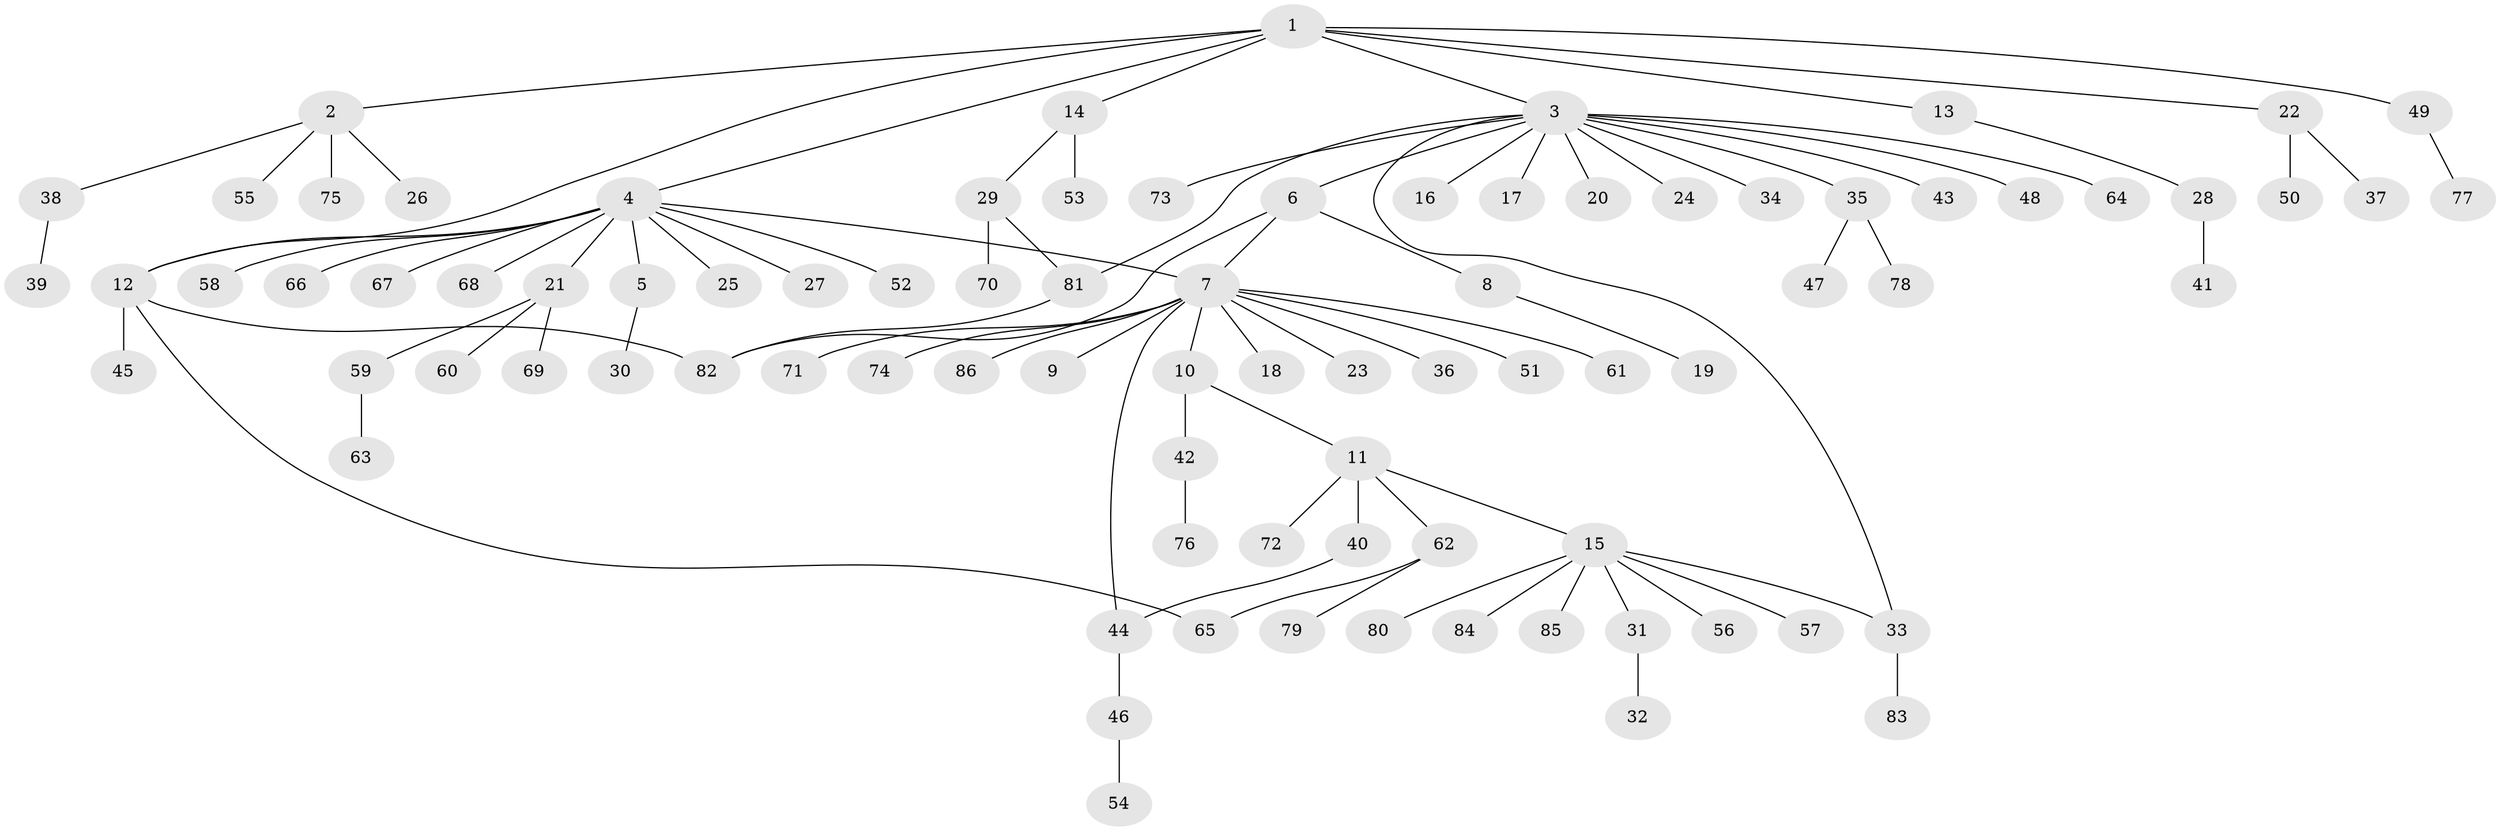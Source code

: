 // Generated by graph-tools (version 1.1) at 2025/48/03/09/25 04:48:26]
// undirected, 86 vertices, 93 edges
graph export_dot {
graph [start="1"]
  node [color=gray90,style=filled];
  1;
  2;
  3;
  4;
  5;
  6;
  7;
  8;
  9;
  10;
  11;
  12;
  13;
  14;
  15;
  16;
  17;
  18;
  19;
  20;
  21;
  22;
  23;
  24;
  25;
  26;
  27;
  28;
  29;
  30;
  31;
  32;
  33;
  34;
  35;
  36;
  37;
  38;
  39;
  40;
  41;
  42;
  43;
  44;
  45;
  46;
  47;
  48;
  49;
  50;
  51;
  52;
  53;
  54;
  55;
  56;
  57;
  58;
  59;
  60;
  61;
  62;
  63;
  64;
  65;
  66;
  67;
  68;
  69;
  70;
  71;
  72;
  73;
  74;
  75;
  76;
  77;
  78;
  79;
  80;
  81;
  82;
  83;
  84;
  85;
  86;
  1 -- 2;
  1 -- 3;
  1 -- 4;
  1 -- 12;
  1 -- 13;
  1 -- 14;
  1 -- 22;
  1 -- 49;
  2 -- 26;
  2 -- 38;
  2 -- 55;
  2 -- 75;
  3 -- 6;
  3 -- 16;
  3 -- 17;
  3 -- 20;
  3 -- 24;
  3 -- 33;
  3 -- 34;
  3 -- 35;
  3 -- 43;
  3 -- 48;
  3 -- 64;
  3 -- 73;
  3 -- 81;
  4 -- 5;
  4 -- 7;
  4 -- 12;
  4 -- 21;
  4 -- 25;
  4 -- 27;
  4 -- 52;
  4 -- 58;
  4 -- 66;
  4 -- 67;
  4 -- 68;
  5 -- 30;
  6 -- 7;
  6 -- 8;
  6 -- 82;
  7 -- 9;
  7 -- 10;
  7 -- 18;
  7 -- 23;
  7 -- 36;
  7 -- 44;
  7 -- 51;
  7 -- 61;
  7 -- 71;
  7 -- 74;
  7 -- 86;
  8 -- 19;
  10 -- 11;
  10 -- 42;
  11 -- 15;
  11 -- 40;
  11 -- 62;
  11 -- 72;
  12 -- 45;
  12 -- 65;
  12 -- 82;
  13 -- 28;
  14 -- 29;
  14 -- 53;
  15 -- 31;
  15 -- 33;
  15 -- 56;
  15 -- 57;
  15 -- 80;
  15 -- 84;
  15 -- 85;
  21 -- 59;
  21 -- 60;
  21 -- 69;
  22 -- 37;
  22 -- 50;
  28 -- 41;
  29 -- 70;
  29 -- 81;
  31 -- 32;
  33 -- 83;
  35 -- 47;
  35 -- 78;
  38 -- 39;
  40 -- 44;
  42 -- 76;
  44 -- 46;
  46 -- 54;
  49 -- 77;
  59 -- 63;
  62 -- 65;
  62 -- 79;
  81 -- 82;
}
